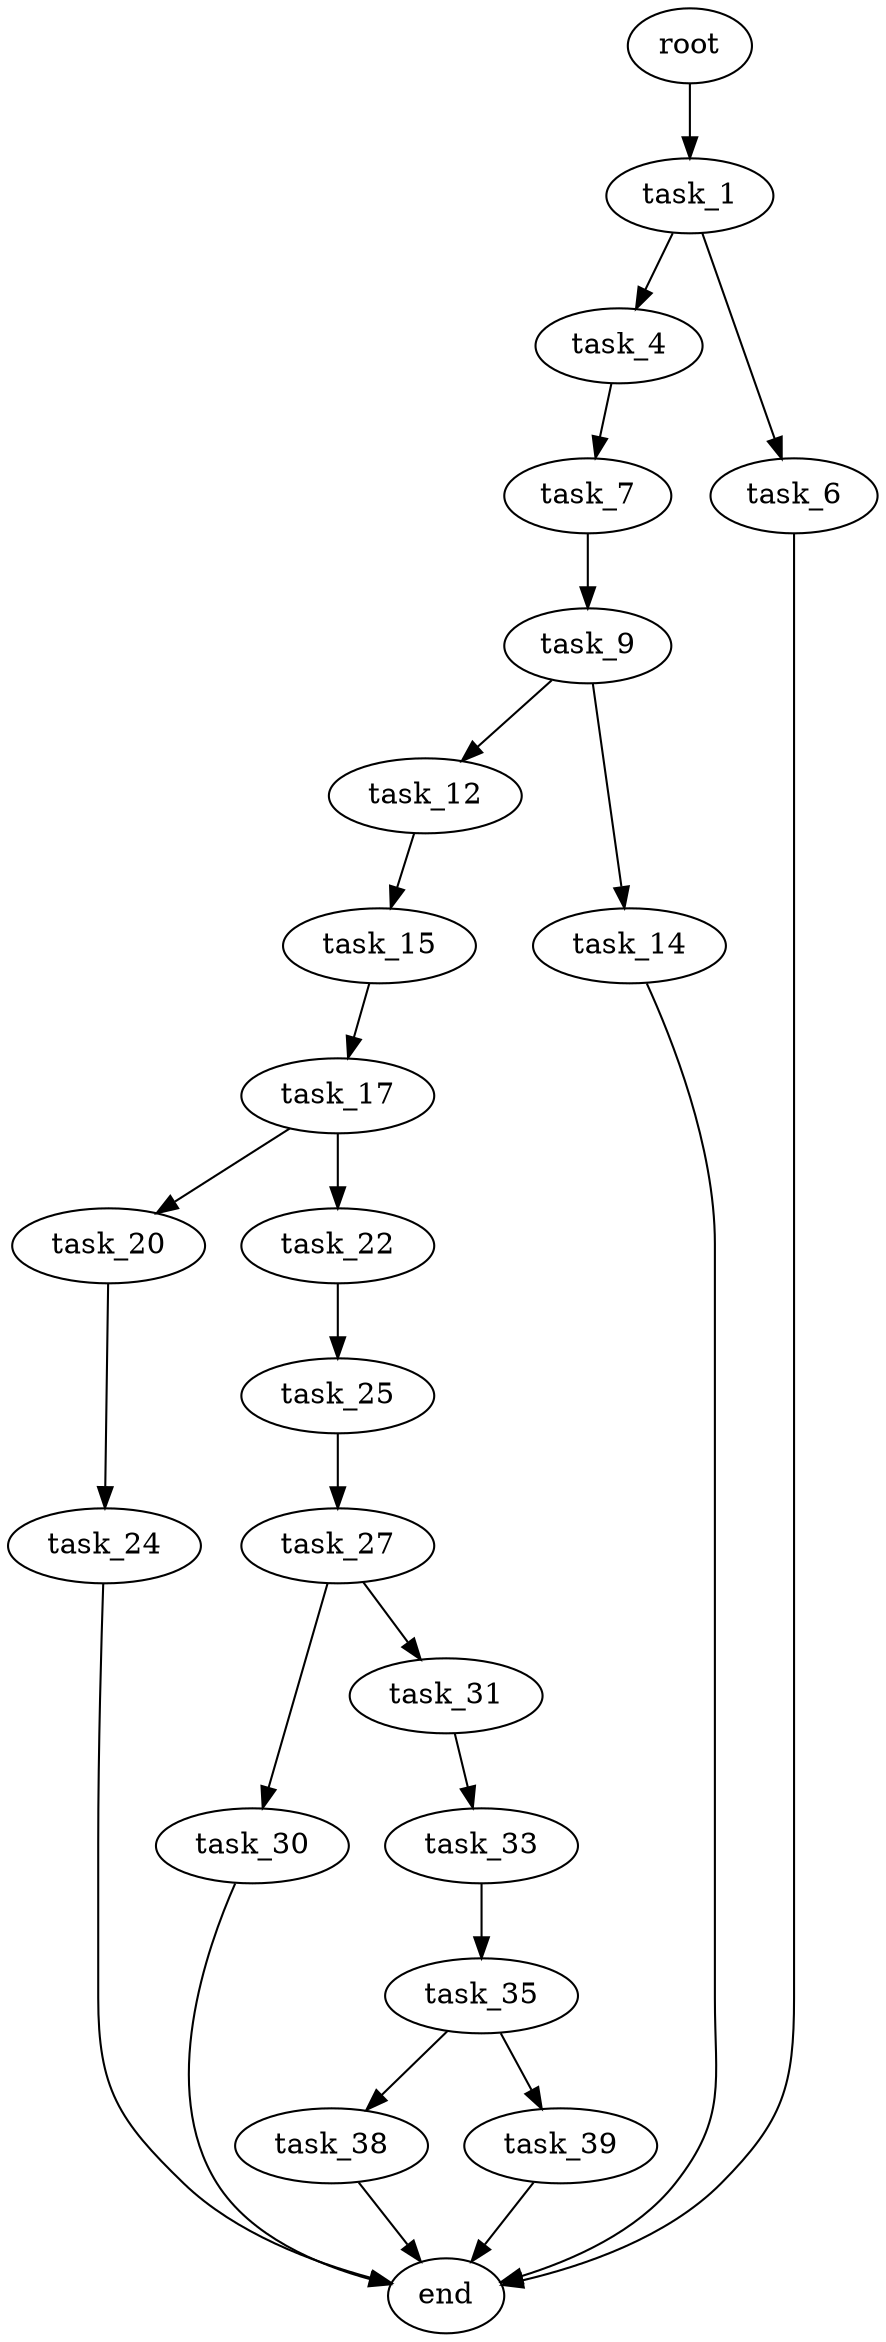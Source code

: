 digraph G {
  root [size="0.000000"];
  task_1 [size="231928233984.000000"];
  task_4 [size="1073741824000.000000"];
  task_6 [size="13369897630.000000"];
  task_7 [size="782757789696.000000"];
  task_9 [size="568479012044.000000"];
  task_12 [size="8115988852.000000"];
  task_14 [size="32136804115.000000"];
  task_15 [size="3831793648.000000"];
  task_17 [size="8589934592.000000"];
  task_20 [size="19454874688.000000"];
  task_22 [size="368293445632.000000"];
  task_24 [size="5933324440.000000"];
  task_25 [size="1307607793741.000000"];
  task_27 [size="1073741824000.000000"];
  task_30 [size="782757789696.000000"];
  task_31 [size="2939354397.000000"];
  task_33 [size="71943527123.000000"];
  task_35 [size="1073741824000.000000"];
  task_38 [size="1073741824000.000000"];
  task_39 [size="28811026386.000000"];
  end [size="0.000000"];

  root -> task_1 [size="1.000000"];
  task_1 -> task_4 [size="301989888.000000"];
  task_1 -> task_6 [size="301989888.000000"];
  task_4 -> task_7 [size="838860800.000000"];
  task_6 -> end [size="1.000000"];
  task_7 -> task_9 [size="679477248.000000"];
  task_9 -> task_12 [size="679477248.000000"];
  task_9 -> task_14 [size="679477248.000000"];
  task_12 -> task_15 [size="536870912.000000"];
  task_14 -> end [size="1.000000"];
  task_15 -> task_17 [size="134217728.000000"];
  task_17 -> task_20 [size="33554432.000000"];
  task_17 -> task_22 [size="33554432.000000"];
  task_20 -> task_24 [size="838860800.000000"];
  task_22 -> task_25 [size="411041792.000000"];
  task_24 -> end [size="1.000000"];
  task_25 -> task_27 [size="838860800.000000"];
  task_27 -> task_30 [size="838860800.000000"];
  task_27 -> task_31 [size="838860800.000000"];
  task_30 -> end [size="1.000000"];
  task_31 -> task_33 [size="75497472.000000"];
  task_33 -> task_35 [size="75497472.000000"];
  task_35 -> task_38 [size="838860800.000000"];
  task_35 -> task_39 [size="838860800.000000"];
  task_38 -> end [size="1.000000"];
  task_39 -> end [size="1.000000"];
}
